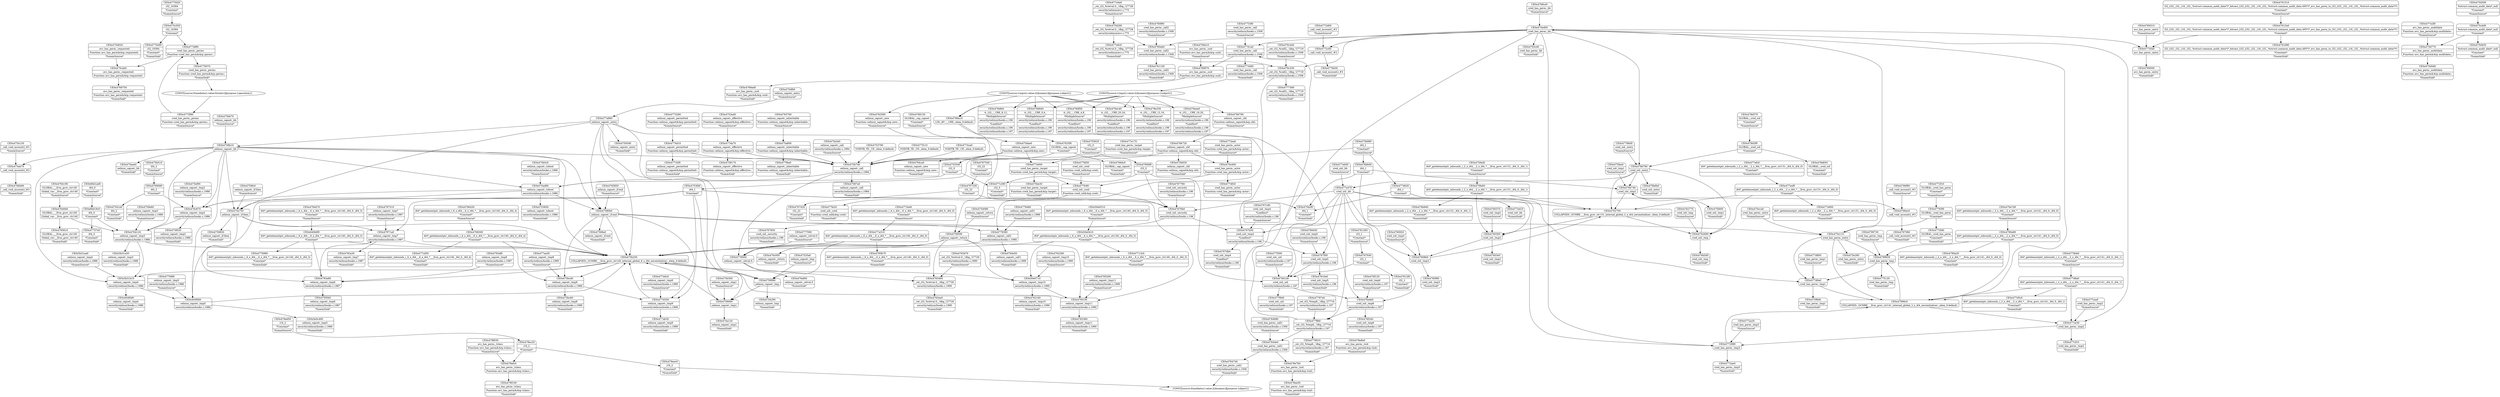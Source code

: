 digraph {
	CE0x475d020 [shape=record,shape=Mrecord,label="{CE0x475d020|avc_has_perm:_requested|Function::avc_has_perm&Arg::requested::|*SummSource*}"]
	CE0x47613e0 [shape=record,shape=Mrecord,label="{CE0x47613e0|i32_(i32,_i32,_i16,_i32,_%struct.common_audit_data*)*_bitcast_(i32_(i32,_i32,_i16,_i32,_%struct.common_audit_data.495*)*_avc_has_perm_to_i32_(i32,_i32,_i16,_i32,_%struct.common_audit_data*)*)|*Constant*}"]
	CE0x4755540 [shape=record,shape=Mrecord,label="{CE0x4755540|i32_0|*Constant*}"]
	CE0x50e0710 [shape=record,shape=Mrecord,label="{CE0x50e0710|selinux_capset:_tmp10|security/selinux/hooks.c,1990}"]
	CE0x4769970 [shape=record,shape=Mrecord,label="{CE0x4769970|avc_has_perm:_ssid|Function::avc_has_perm&Arg::ssid::}"]
	CE0x4769080 [shape=record,shape=Mrecord,label="{CE0x4769080|i64_2|*Constant*}"]
	CE0x4764120 [shape=record,shape=Mrecord,label="{CE0x4764120|selinux_capset:_tmp3|security/selinux/hooks.c,1986}"]
	CE0x4761100 [shape=record,shape=Mrecord,label="{CE0x4761100|cred_has_perm:_call2|security/selinux/hooks.c,1508|*SummSink*}"]
	CE0x476b6d0 [shape=record,shape=Mrecord,label="{CE0x476b6d0|i64_1|*Constant*}"]
	CE0x4766b90 [shape=record,shape=Mrecord,label="{CE0x4766b90|_call_void_mcount()_#3|*SummSink*}"]
	CE0x4754130 [shape=record,shape=Mrecord,label="{CE0x4754130|_call_void_mcount()_#3|*SummSource*}"]
	CE0x477ed10 [shape=record,shape=Mrecord,label="{CE0x477ed10|cred_sid:_bb|*SummSink*}"]
	CE0x4766430 [shape=record,shape=Mrecord,label="{CE0x4766430|i64*_getelementptr_inbounds_(_6_x_i64_,_6_x_i64_*___llvm_gcov_ctr140,_i64_0,_i64_4)|*Constant*|*SummSource*}"]
	CE0x4799650 [shape=record,shape=Mrecord,label="{CE0x4799650|cred_has_perm:_tmp}"]
	CE0x4759990 [shape=record,shape=Mrecord,label="{CE0x4759990|selinux_capset:_tmp}"]
	CE0x477eef0 [shape=record,shape=Mrecord,label="{CE0x477eef0|i64*_getelementptr_inbounds_(_2_x_i64_,_2_x_i64_*___llvm_gcov_ctr131,_i64_0,_i64_0)|*Constant*}"]
	CE0x477a860 [shape=record,shape=Mrecord,label="{CE0x477a860|selinux_capset:_entry}"]
	CE0x47757e0 [shape=record,shape=Mrecord,label="{CE0x47757e0|i64_0|*Constant*|*SummSink*}"]
	CE0x4761510 [shape=record,shape=Mrecord,label="{CE0x4761510|i32_(i32,_i32,_i16,_i32,_%struct.common_audit_data*)*_bitcast_(i32_(i32,_i32,_i16,_i32,_%struct.common_audit_data.495*)*_avc_has_perm_to_i32_(i32,_i32,_i16,_i32,_%struct.common_audit_data*)*)|*Constant*|*SummSource*}"]
	CE0x475fd00 [shape=record,shape=Mrecord,label="{CE0x475fd00|cred_sid:_tmp1|*SummSink*}"]
	CE0x475a750 [shape=record,shape=Mrecord,label="{CE0x475a750|selinux_capset:_if.then}"]
	CE0x4763ee0 [shape=record,shape=Mrecord,label="{CE0x4763ee0|_ret_i32_%retval.0,_!dbg_!27726|security/selinux/hooks.c,1990|*SummSink*}"]
	CE0x4778de0 [shape=record,shape=Mrecord,label="{CE0x4778de0|i64*_getelementptr_inbounds_(_2_x_i64_,_2_x_i64_*___llvm_gcov_ctr141,_i64_0,_i64_1)|*Constant*|*SummSource*}"]
	CE0x478d570 [shape=record,shape=Mrecord,label="{CE0x478d570|GLOBAL:_cred_sid|*Constant*|*SummSource*}"]
	CE0x5e0c490 [shape=record,shape=Mrecord,label="{CE0x5e0c490|selinux_capset:_tmp5|security/selinux/hooks.c,1986|*SummSink*}"]
	CE0x475e400 [shape=record,shape=Mrecord,label="{CE0x475e400|cred_has_perm:_actor|Function::cred_has_perm&Arg::actor::}"]
	CE0x4772c00 [shape=record,shape=Mrecord,label="{CE0x4772c00|_call_void_mcount()_#3}"]
	CE0x47812f0 [shape=record,shape=Mrecord,label="{CE0x47812f0|i32_1|*Constant*|*SummSink*}"]
	CE0x476ede0 [shape=record,shape=Mrecord,label="{CE0x476ede0|cred_sid:_tmp6|security/selinux/hooks.c,197}"]
	CE0x5b31a30 [shape=record,shape=Mrecord,label="{CE0x5b31a30|selinux_capset:_tmp3|security/selinux/hooks.c,1986|*SummSink*}"]
	CE0x475b300 [shape=record,shape=Mrecord,label="{CE0x475b300|selinux_capset:_tmp1|*SummSource*}"]
	CE0x477cd50 [shape=record,shape=Mrecord,label="{CE0x477cd50|i64*_getelementptr_inbounds_(_6_x_i64_,_6_x_i64_*___llvm_gcov_ctr140,_i64_0,_i64_4)|*Constant*|*SummSink*}"]
	CE0x47580b0 [shape=record,shape=Mrecord,label="{CE0x47580b0|selinux_capset:_if.end}"]
	CE0x4772d00 [shape=record,shape=Mrecord,label="{CE0x4772d00|_call_void_mcount()_#3|*SummSource*}"]
	CE0x4799730 [shape=record,shape=Mrecord,label="{CE0x4799730|cred_has_perm:_tmp|*SummSource*}"]
	CE0x475ceb0 [shape=record,shape=Mrecord,label="{CE0x475ceb0|avc_has_perm:_requested|Function::avc_has_perm&Arg::requested::}"]
	CE0x4760b70 [shape=record,shape=Mrecord,label="{CE0x4760b70|i64*_getelementptr_inbounds_(_6_x_i64_,_6_x_i64_*___llvm_gcov_ctr140,_i64_0,_i64_0)|*Constant*|*SummSink*}"]
	CE0x4778910 [shape=record,shape=Mrecord,label="{CE0x4778910|_ret_i32_%tmp6,_!dbg_!27716|security/selinux/hooks.c,197|*SummSink*}"]
	CE0x5b31aa0 [shape=record,shape=Mrecord,label="{CE0x5b31aa0|selinux_capset:_tmp4|security/selinux/hooks.c,1986|*SummSource*}"]
	CE0x475cdd0 [shape=record,shape=Mrecord,label="{CE0x475cdd0|%struct.common_audit_data*_null|*Constant*}"]
	CE0x47640b0 [shape=record,shape=Mrecord,label="{CE0x47640b0|GLOBAL:___llvm_gcov_ctr140|Global_var:__llvm_gcov_ctr140}"]
	CE0x4766720 [shape=record,shape=Mrecord,label="{CE0x4766720|selinux_capset:_old|Function::selinux_capset&Arg::old::}"]
	CE0x4776980 [shape=record,shape=Mrecord,label="{CE0x4776980|i64*_getelementptr_inbounds_(_6_x_i64_,_6_x_i64_*___llvm_gcov_ctr140,_i64_0,_i64_3)|*Constant*|*SummSink*}"]
	CE0x4759e60 [shape=record,shape=Mrecord,label="{CE0x4759e60|selinux_capset:_tmp3|security/selinux/hooks.c,1986|*SummSource*}"]
	CE0x475e110 [shape=record,shape=Mrecord,label="{CE0x475e110|cred_has_perm:_entry}"]
	CE0x4769ad0 [shape=record,shape=Mrecord,label="{CE0x4769ad0|avc_has_perm:_ssid|Function::avc_has_perm&Arg::ssid::|*SummSink*}"]
	CE0x475d300 [shape=record,shape=Mrecord,label="{CE0x475d300|%struct.common_audit_data*_null|*Constant*|*SummSource*}"]
	CE0x4767330 [shape=record,shape=Mrecord,label="{CE0x4767330|i32_22|*Constant*}"]
	CE0x47676b0 [shape=record,shape=Mrecord,label="{CE0x47676b0|cred_sid:_security|security/selinux/hooks.c,196}"]
	CE0x4767060 [shape=record,shape=Mrecord,label="{CE0x4767060|_call_void_mcount()_#3|*SummSink*}"]
	CE0x475fe60 [shape=record,shape=Mrecord,label="{CE0x475fe60|i64*_getelementptr_inbounds_(_2_x_i64_,_2_x_i64_*___llvm_gcov_ctr131,_i64_0,_i64_1)|*Constant*}"]
	CE0x4763d70 [shape=record,shape=Mrecord,label="{CE0x4763d70|_ret_i32_%retval.0,_!dbg_!27726|security/selinux/hooks.c,1990|*SummSource*}"]
	CE0x478e8e0 [shape=record,shape=Mrecord,label="{CE0x478e8e0|avc_has_perm:_tsid|Function::avc_has_perm&Arg::tsid::|*SummSource*}"]
	CE0x4794d70 [shape=record,shape=Mrecord,label="{CE0x4794d70|i64*_getelementptr_inbounds_(_6_x_i64_,_6_x_i64_*___llvm_gcov_ctr140,_i64_0,_i64_3)|*Constant*|*SummSource*}"]
	CE0x477e000 [shape=record,shape=Mrecord,label="{CE0x477e000|cred_has_perm:_target|Function::cred_has_perm&Arg::target::}"]
	CE0x4768ce0 [shape=record,shape=Mrecord,label="{CE0x4768ce0|cred_has_perm:_bb|*SummSource*}"]
	CE0x404f060 [shape=record,shape=Mrecord,label="{CE0x404f060|selinux_capset:_tmp5|security/selinux/hooks.c,1986}"]
	CE0x4767540 [shape=record,shape=Mrecord,label="{CE0x4767540|i32_22|*Constant*|*SummSource*}"]
	CE0x4775d20 [shape=record,shape=Mrecord,label="{CE0x4775d20|i32_16384|*Constant*|*SummSource*}"]
	CE0x4760370 [shape=record,shape=Mrecord,label="{CE0x4760370|cred_sid:_tmp2|*SummSource*}"]
	CE0x477efc0 [shape=record,shape=Mrecord,label="{CE0x477efc0|i64*_getelementptr_inbounds_(_2_x_i64_,_2_x_i64_*___llvm_gcov_ctr131,_i64_0,_i64_0)|*Constant*|*SummSource*}"]
	CE0x477e170 [shape=record,shape=Mrecord,label="{CE0x477e170|cred_has_perm:_target|Function::cred_has_perm&Arg::target::|*SummSource*}"]
	CE0x477e2f0 [shape=record,shape=Mrecord,label="{CE0x477e2f0|avc_has_perm:_auditdata|Function::avc_has_perm&Arg::auditdata::|*SummSource*}"]
	CE0x4774d10 [shape=record,shape=Mrecord,label="{CE0x4774d10|selinux_capset:_permitted|Function::selinux_capset&Arg::permitted::}"]
	CE0x475aee0 [shape=record,shape=Mrecord,label="{CE0x475aee0|selinux_capset:_bb|*SummSink*}"]
	CE0x476c670 [shape=record,shape=Mrecord,label="{CE0x476c670|selinux_capset:_tmp2|security/selinux/hooks.c,1986}"]
	CE0x4765610 [shape=record,shape=Mrecord,label="{CE0x4765610|GLOBAL:___llvm_gcov_ctr140|Global_var:__llvm_gcov_ctr140|*SummSink*}"]
	CE0x4773280 [shape=record,shape=Mrecord,label="{CE0x4773280|selinux_capset:_permitted|Function::selinux_capset&Arg::permitted::|*SummSource*}"]
	CE0x475bc60 [shape=record,shape=Mrecord,label="{CE0x475bc60|selinux_capset:_tmp8|security/selinux/hooks.c,1989|*SummSink*}"]
	CE0x477d5c0 [shape=record,shape=Mrecord,label="{CE0x477d5c0|i64*_getelementptr_inbounds_(_2_x_i64_,_2_x_i64_*___llvm_gcov_ctr141,_i64_0,_i64_1)|*Constant*|*SummSink*}"]
	CE0x47733f0 [shape=record,shape=Mrecord,label="{CE0x47733f0|cred_has_perm:_call|security/selinux/hooks.c,1506|*SummSource*}"]
	CE0x477fe20 [shape=record,shape=Mrecord,label="{CE0x477fe20|cred_sid:_cred|Function::cred_sid&Arg::cred::|*SummSink*}"]
	CE0x4759fc0 [shape=record,shape=Mrecord,label="{CE0x4759fc0|selinux_capset:_if.then|*SummSource*}"]
	CE0x477df20 [shape=record,shape=Mrecord,label="{CE0x477df20|cred_has_perm:_actor|Function::cred_has_perm&Arg::actor::|*SummSink*}"]
	CE0x476c330 [shape=record,shape=Mrecord,label="{CE0x476c330|_ret_i32_%call2,_!dbg_!27719|security/selinux/hooks.c,1508}"]
	CE0x475f8d0 [shape=record,shape=Mrecord,label="{CE0x475f8d0|cred_has_perm:_tmp1|*SummSink*}"]
	CE0x478efc0 [shape=record,shape=Mrecord,label="{CE0x478efc0|avc_has_perm:_tclass|Function::avc_has_perm&Arg::tclass::}"]
	CE0x4754080 [shape=record,shape=Mrecord,label="{CE0x4754080|selinux_capset:_return|*SummSource*}"]
	CE0x4766f90 [shape=record,shape=Mrecord,label="{CE0x4766f90|_call_void_mcount()_#3|*SummSource*}"]
	CE0x4769500 [shape=record,shape=Mrecord,label="{CE0x4769500|avc_has_perm:_entry|*SummSink*}"]
	CE0x4777590 [shape=record,shape=Mrecord,label="{CE0x4777590|selinux_capset:_retval.0|*SummSource*}"]
	CE0x4767f00 [shape=record,shape=Mrecord,label="{CE0x4767f00|cred_sid:_tmp5|security/selinux/hooks.c,196}"]
	CE0x4764e50 [shape=record,shape=Mrecord,label="{CE0x4764e50|selinux_capset:_call1|security/selinux/hooks.c,1989|*SummSink*}"]
	CE0x475b510 [shape=record,shape=Mrecord,label="{CE0x475b510|i64_2|*Constant*|*SummSource*}"]
	CE0x477d1a0 [shape=record,shape=Mrecord,label="{CE0x477d1a0|cred_has_perm:_call|security/selinux/hooks.c,1506}"]
	CE0x4767780 [shape=record,shape=Mrecord,label="{CE0x4767780|cred_sid:_security|security/selinux/hooks.c,196|*SummSource*}"]
	CE0x475bcd0 [shape=record,shape=Mrecord,label="{CE0x475bcd0|selinux_capset:_tmp8|security/selinux/hooks.c,1989}"]
	CE0x47713c0 [shape=record,shape=Mrecord,label="{CE0x47713c0|i64*_getelementptr_inbounds_(_6_x_i64_,_6_x_i64_*___llvm_gcov_ctr140,_i64_0,_i64_5)|*Constant*|*SummSink*}"]
	CE0x477eb00 [shape=record,shape=Mrecord,label="{CE0x477eb00|cred_sid:_bb|*SummSource*}"]
	"CONST[source:1(input),value:2(dynamic)][purpose:{subject}]"
	CE0x4772f10 [shape=record,shape=Mrecord,label="{CE0x4772f10|GLOBAL:_cred_has_perm|*Constant*|*SummSource*}"]
	CE0x477a310 [shape=record,shape=Mrecord,label="{CE0x477a310|i64*_getelementptr_inbounds_(_6_x_i64_,_6_x_i64_*___llvm_gcov_ctr140,_i64_0,_i64_0)|*Constant*}"]
	CE0x4775120 [shape=record,shape=Mrecord,label="{CE0x4775120|cred_has_perm:_tmp|*SummSink*}"]
	CE0x478ec20 [shape=record,shape=Mrecord,label="{CE0x478ec20|i16_2|*Constant*}"]
	CE0x4764190 [shape=record,shape=Mrecord,label="{CE0x4764190|GLOBAL:___llvm_gcov_ctr140|Global_var:__llvm_gcov_ctr140|*SummSource*}"]
	CE0x4766ec0 [shape=record,shape=Mrecord,label="{CE0x4766ec0|_call_void_mcount()_#3}"]
	CE0x477fba0 [shape=record,shape=Mrecord,label="{CE0x477fba0|selinux_capset:_inheritable|Function::selinux_capset&Arg::inheritable::|*SummSink*}"]
	CE0x477cf10 [shape=record,shape=Mrecord,label="{CE0x477cf10|cred_has_perm:_tmp2|*SummSink*}"]
	CE0x4769310 [shape=record,shape=Mrecord,label="{CE0x4769310|avc_has_perm:_entry|*SummSource*}"]
	CE0x47810e0 [shape=record,shape=Mrecord,label="{CE0x47810e0|cred_sid:_tmp5|security/selinux/hooks.c,196|*SummSink*}"]
	CE0x4776000 [shape=record,shape=Mrecord,label="{CE0x4776000|selinux_capset:_retval.0}"]
	CE0x4762580 [shape=record,shape=Mrecord,label="{CE0x4762580|selinux_capset:_new|Function::selinux_capset&Arg::new::|*SummSource*}"]
	CE0x47996c0 [shape=record,shape=Mrecord,label="{CE0x47996c0|COLLAPSED:_GCMRE___llvm_gcov_ctr141_internal_global_2_x_i64_zeroinitializer:_elem_0:default:}"]
	CE0x4764740 [shape=record,shape=Mrecord,label="{CE0x4764740|cred_has_perm:_call1|security/selinux/hooks.c,1506|*SummSink*}"]
	CE0x477fc10 [shape=record,shape=Mrecord,label="{CE0x477fc10|VOIDTB_TE:_CE:_elem_0:default:}"]
	CE0x475dfb0 [shape=record,shape=Mrecord,label="{CE0x475dfb0|selinux_capset:_entry|*SummSource*}"]
	CE0x477fd50 [shape=record,shape=Mrecord,label="{CE0x477fd50|cred_sid:_cred|Function::cred_sid&Arg::cred::|*SummSource*}"]
	CE0x47735a0 [shape=record,shape=Mrecord,label="{CE0x47735a0|avc_has_perm:_entry}"]
	CE0x4760920 [shape=record,shape=Mrecord,label="{CE0x4760920|cred_sid:_tmp3|*SummSource*}"]
	CE0x640b6f0 [shape=record,shape=Mrecord,label="{CE0x640b6f0|i64*_getelementptr_inbounds_(_6_x_i64_,_6_x_i64_*___llvm_gcov_ctr140,_i64_0,_i64_3)|*Constant*}"]
	CE0x477f9d0 [shape=record,shape=Mrecord,label="{CE0x477f9d0|cred_sid:_sid|security/selinux/hooks.c,197|*SummSink*}"]
	CE0x4772fd0 [shape=record,shape=Mrecord,label="{CE0x4772fd0|GLOBAL:_cred_has_perm|*Constant*|*SummSink*}"]
	CE0x4772ea0 [shape=record,shape=Mrecord,label="{CE0x4772ea0|cred_has_perm:_actor|Function::cred_has_perm&Arg::actor::|*SummSource*}"]
	CE0x477fc80 [shape=record,shape=Mrecord,label="{CE0x477fc80|cred_sid:_cred|Function::cred_sid&Arg::cred::}"]
	CE0x4773490 [shape=record,shape=Mrecord,label="{CE0x4773490|cred_has_perm:_call|security/selinux/hooks.c,1506|*SummSink*}"]
	"CONST[source:1(input),value:2(dynamic)][purpose:{object}]"
	CE0x475a120 [shape=record,shape=Mrecord,label="{CE0x475a120|selinux_capset:_tmp1|*SummSink*}"]
	CE0x4758590 [shape=record,shape=Mrecord,label="{CE0x4758590|selinux_capset:_return}"]
	CE0x47587a0 [shape=record,shape=Mrecord,label="{CE0x47587a0|selinux_capset:_call|security/selinux/hooks.c,1984|*SummSink*}"]
	CE0x478d790 [shape=record,shape=Mrecord,label="{CE0x478d790|cred_sid:_entry}"]
	CE0x4775e90 [shape=record,shape=Mrecord,label="{CE0x4775e90|i32_16384|*Constant*|*SummSink*}"]
	CE0x4759060 [shape=record,shape=Mrecord,label="{CE0x4759060|selinux_capset:_tmp1}"]
	CE0x4780e50 [shape=record,shape=Mrecord,label="{CE0x4780e50|cred_sid:_tmp5|security/selinux/hooks.c,196|*SummSource*}"]
	CE0x4777490 [shape=record,shape=Mrecord,label="{CE0x4777490|_ret_i32_%call2,_!dbg_!27719|security/selinux/hooks.c,1508|*SummSink*}"]
	CE0x47608b0 [shape=record,shape=Mrecord,label="{CE0x47608b0|cred_sid:_tmp3}"]
	CE0x4781260 [shape=record,shape=Mrecord,label="{CE0x4781260|i32_1|*Constant*|*SummSource*}"]
	CE0x4758170 [shape=record,shape=Mrecord,label="{CE0x4758170|selinux_capset:_effective|Function::selinux_capset&Arg::effective::|*SummSink*}"]
	CE0x4792a30 [shape=record,shape=Mrecord,label="{CE0x4792a30|selinux_capset:_tmp7|security/selinux/hooks.c,1987|*SummSink*}"]
	CE0x478d3f0 [shape=record,shape=Mrecord,label="{CE0x478d3f0|GLOBAL:_cred_sid|*Constant*}"]
	CE0x476b740 [shape=record,shape=Mrecord,label="{CE0x476b740|cred_sid:_tmp1}"]
	CE0x4766a10 [shape=record,shape=Mrecord,label="{CE0x4766a10|128:_i8*,_:_CRE:_elem_0:default:}"]
	CE0x476c440 [shape=record,shape=Mrecord,label="{CE0x476c440|_ret_i32_%call2,_!dbg_!27719|security/selinux/hooks.c,1508|*SummSource*}"]
	CE0x4765490 [shape=record,shape=Mrecord,label="{CE0x4765490|_ret_i32_%retval.0,_!dbg_!27726|security/selinux/hooks.c,1990}"]
	CE0x4764680 [shape=record,shape=Mrecord,label="{CE0x4764680|cred_has_perm:_call1|security/selinux/hooks.c,1506|*SummSource*}"]
	CE0x4762700 [shape=record,shape=Mrecord,label="{CE0x4762700|COLLAPSED:_GCMRE___llvm_gcov_ctr131_internal_global_2_x_i64_zeroinitializer:_elem_0:default:}"]
	CE0x477aa30 [shape=record,shape=Mrecord,label="{CE0x477aa30|selinux_capset:_tmp8|security/selinux/hooks.c,1989|*SummSource*}"]
	CE0x4775f90 [shape=record,shape=Mrecord,label="{CE0x4775f90|cred_has_perm:_perms|Function::cred_has_perm&Arg::perms::|*SummSource*}"]
	CE0x4780a90 [shape=record,shape=Mrecord,label="{CE0x4780a90|i64*_getelementptr_inbounds_(_2_x_i64_,_2_x_i64_*___llvm_gcov_ctr141,_i64_0,_i64_0)|*Constant*}"]
	CE0x476c000 [shape=record,shape=Mrecord,label="{CE0x476c000|selinux_capset:_return|*SummSink*}"]
	CE0x475ef00 [shape=record,shape=Mrecord,label="{CE0x475ef00|selinux_capset:_tmp2|security/selinux/hooks.c,1986|*SummSource*}"]
	CE0x4766790 [shape=record,shape=Mrecord,label="{CE0x4766790|selinux_capset:_old|Function::selinux_capset&Arg::old::|*SummSource*}"]
	CE0x477d8a0 [shape=record,shape=Mrecord,label="{CE0x477d8a0|i64*_getelementptr_inbounds_(_2_x_i64_,_2_x_i64_*___llvm_gcov_ctr141,_i64_0,_i64_1)|*Constant*}"]
	CE0x475d450 [shape=record,shape=Mrecord,label="{CE0x475d450|%struct.common_audit_data*_null|*Constant*|*SummSink*}"]
	CE0x475fed0 [shape=record,shape=Mrecord,label="{CE0x475fed0|i64*_getelementptr_inbounds_(_2_x_i64_,_2_x_i64_*___llvm_gcov_ctr131,_i64_0,_i64_1)|*Constant*|*SummSource*}"]
	CE0x47603e0 [shape=record,shape=Mrecord,label="{CE0x47603e0|cred_sid:_tmp2|*SummSink*}"]
	CE0x476d1d0 [shape=record,shape=Mrecord,label="{CE0x476d1d0|cred_sid:_sid|security/selinux/hooks.c,197}"]
	CE0x66d19c0 [shape=record,shape=Mrecord,label="{CE0x66d19c0|i64_0|*Constant*}"]
	CE0x478d650 [shape=record,shape=Mrecord,label="{CE0x478d650|GLOBAL:_cred_sid|*Constant*|*SummSink*}"]
	CE0x476f240 [shape=record,shape=Mrecord,label="{CE0x476f240|cred_sid:_tmp6|security/selinux/hooks.c,197|*SummSink*}"]
	CE0x4769750 [shape=record,shape=Mrecord,label="{CE0x4769750|avc_has_perm:_requested|Function::avc_has_perm&Arg::requested::|*SummSink*}"]
	CE0x4766dc0 [shape=record,shape=Mrecord,label="{CE0x4766dc0|GLOBAL:_cap_capset|*Constant*|*SummSink*}"]
	CE0x47606f0 [shape=record,shape=Mrecord,label="{CE0x47606f0|i32_0|*Constant*}"]
	CE0x47651f0 [shape=record,shape=Mrecord,label="{CE0x47651f0|selinux_capset:_tmp11|security/selinux/hooks.c,1990}"]
	CE0x66d1ad0 [shape=record,shape=Mrecord,label="{CE0x66d1ad0|i64_0|*Constant*|*SummSource*}"]
	CE0x476eaa0 [shape=record,shape=Mrecord,label="{CE0x476eaa0|4:_i32,_:_CRE_16,20_|*MultipleSource*|security/selinux/hooks.c,196|*LoadInst*|security/selinux/hooks.c,196|security/selinux/hooks.c,197}"]
	CE0x4779380 [shape=record,shape=Mrecord,label="{CE0x4779380|selinux_capset:_call1|security/selinux/hooks.c,1989}"]
	CE0x475e1a0 [shape=record,shape=Mrecord,label="{CE0x475e1a0|cred_has_perm:_entry|*SummSource*}"]
	CE0x4762360 [shape=record,shape=Mrecord,label="{CE0x4762360|selinux_capset:_tmp11|security/selinux/hooks.c,1990|*SummSink*}"]
	CE0x4760eb0 [shape=record,shape=Mrecord,label="{CE0x4760eb0|cred_has_perm:_call2|security/selinux/hooks.c,1508}"]
	"CONST[source:0(mediator),value:2(dynamic)][purpose:{object}]"
	CE0x47793f0 [shape=record,shape=Mrecord,label="{CE0x47793f0|GLOBAL:_cred_has_perm|*Constant*}"]
	CE0x4767850 [shape=record,shape=Mrecord,label="{CE0x4767850|cred_sid:_security|security/selinux/hooks.c,196|*SummSink*}"]
	CE0x50e0410 [shape=record,shape=Mrecord,label="{CE0x50e0410|i64*_getelementptr_inbounds_(_6_x_i64_,_6_x_i64_*___llvm_gcov_ctr140,_i64_0,_i64_5)|*Constant*}"]
	CE0x47732f0 [shape=record,shape=Mrecord,label="{CE0x47732f0|selinux_capset:_permitted|Function::selinux_capset&Arg::permitted::|*SummSink*}"]
	CE0x477d630 [shape=record,shape=Mrecord,label="{CE0x477d630|i64_1|*Constant*}"]
	CE0x477e4e0 [shape=record,shape=Mrecord,label="{CE0x477e4e0|_ret_i32_%retval.0,_!dbg_!27728|security/selinux/avc.c,775|*SummSource*}"]
	CE0x478d940 [shape=record,shape=Mrecord,label="{CE0x478d940|4:_i32,_:_CRE_0,4_|*MultipleSource*|security/selinux/hooks.c,196|*LoadInst*|security/selinux/hooks.c,196|security/selinux/hooks.c,197}"]
	CE0x4793af0 [shape=record,shape=Mrecord,label="{CE0x4793af0|selinux_capset:_tmp6|security/selinux/hooks.c,1987|*SummSource*}"]
	CE0x4773a40 [shape=record,shape=Mrecord,label="{CE0x4773a40|i64*_getelementptr_inbounds_(_6_x_i64_,_6_x_i64_*___llvm_gcov_ctr140,_i64_0,_i64_0)|*Constant*|*SummSource*}"]
	CE0x4767420 [shape=record,shape=Mrecord,label="{CE0x4767420|i32_22|*Constant*|*SummSink*}"]
	"CONST[source:0(mediator),value:0(static)][purpose:{operation}]"
	CE0x478ed50 [shape=record,shape=Mrecord,label="{CE0x478ed50|i16_2|*Constant*|*SummSource*}"]
	CE0x4760300 [shape=record,shape=Mrecord,label="{CE0x4760300|cred_sid:_tmp2}"]
	CE0x477ab30 [shape=record,shape=Mrecord,label="{CE0x477ab30|selinux_capset:_tmp9|security/selinux/hooks.c,1989|*SummSink*}"]
	CE0x476b5d0 [shape=record,shape=Mrecord,label="{CE0x476b5d0|cred_sid:_tmp|*SummSink*}"]
	CE0x5b31b10 [shape=record,shape=Mrecord,label="{CE0x5b31b10|selinux_capset:_tmp4|security/selinux/hooks.c,1986}"]
	CE0x47593d0 [shape=record,shape=Mrecord,label="{CE0x47593d0|selinux_capset:_entry|*SummSink*}"]
	CE0x475b670 [shape=record,shape=Mrecord,label="{CE0x475b670|selinux_capset:_bb|*SummSource*}"]
	CE0x4764ca0 [shape=record,shape=Mrecord,label="{CE0x4764ca0|selinux_capset:_new|Function::selinux_capset&Arg::new::|*SummSink*}"]
	CE0x475b880 [shape=record,shape=Mrecord,label="{CE0x475b880|i64_1|*Constant*|*SummSource*}"]
	CE0x477da70 [shape=record,shape=Mrecord,label="{CE0x477da70|selinux_capset:_effective|Function::selinux_capset&Arg::effective::}"]
	CE0x4795f40 [shape=record,shape=Mrecord,label="{CE0x4795f40|selinux_capset:_tmp6|security/selinux/hooks.c,1987|*SummSink*}"]
	CE0x4780a20 [shape=record,shape=Mrecord,label="{CE0x4780a20|i64*_getelementptr_inbounds_(_2_x_i64_,_2_x_i64_*___llvm_gcov_ctr141,_i64_0,_i64_0)|*Constant*|*SummSink*}"]
	CE0x475dae0 [shape=record,shape=Mrecord,label="{CE0x475dae0|selinux_capset:_new|Function::selinux_capset&Arg::new::}"]
	CE0x4754290 [shape=record,shape=Mrecord,label="{CE0x4754290|selinux_capset:_tmp|*SummSink*}"]
	CE0x477f300 [shape=record,shape=Mrecord,label="{CE0x477f300|cred_sid:_sid|security/selinux/hooks.c,197|*SummSource*}"]
	CE0x4767cd0 [shape=record,shape=Mrecord,label="{CE0x4767cd0|cred_sid:_tmp4|*LoadInst*|security/selinux/hooks.c,196|*SummSource*}"]
	CE0x475ab70 [shape=record,shape=Mrecord,label="{CE0x475ab70|_call_void_mcount()_#3}"]
	CE0x47971a0 [shape=record,shape=Mrecord,label="{CE0x47971a0|selinux_capset:_tmp7|security/selinux/hooks.c,1987}"]
	CE0x4779460 [shape=record,shape=Mrecord,label="{CE0x4779460|selinux_capset:_call1|security/selinux/hooks.c,1989|*SummSource*}"]
	CE0x475fae0 [shape=record,shape=Mrecord,label="{CE0x475fae0|cred_sid:_tmp1|*SummSource*}"]
	CE0x479a7d0 [shape=record,shape=Mrecord,label="{CE0x479a7d0|i64*_getelementptr_inbounds_(_2_x_i64_,_2_x_i64_*___llvm_gcov_ctr141,_i64_0,_i64_0)|*Constant*|*SummSource*}"]
	CE0x478f030 [shape=record,shape=Mrecord,label="{CE0x478f030|avc_has_perm:_tclass|Function::avc_has_perm&Arg::tclass::|*SummSource*}"]
	CE0x475b930 [shape=record,shape=Mrecord,label="{CE0x475b930|selinux_capset:_old|Function::selinux_capset&Arg::old::|*SummSink*}"]
	CE0x4763760 [shape=record,shape=Mrecord,label="{CE0x4763760|selinux_capset:_inheritable|Function::selinux_capset&Arg::inheritable::|*SummSource*}"]
	CE0x478e7b0 [shape=record,shape=Mrecord,label="{CE0x478e7b0|avc_has_perm:_tsid|Function::avc_has_perm&Arg::tsid::}"]
	CE0x475d770 [shape=record,shape=Mrecord,label="{CE0x475d770|avc_has_perm:_auditdata|Function::avc_has_perm&Arg::auditdata::}"]
	CE0x477e6c0 [shape=record,shape=Mrecord,label="{CE0x477e6c0|_ret_i32_%retval.0,_!dbg_!27728|security/selinux/avc.c,775|*SummSink*}"]
	CE0x475d5d0 [shape=record,shape=Mrecord,label="{CE0x475d5d0|avc_has_perm:_auditdata|Function::avc_has_perm&Arg::auditdata::|*SummSink*}"]
	CE0x47769f0 [shape=record,shape=Mrecord,label="{CE0x47769f0|selinux_capset:_tmp5|security/selinux/hooks.c,1986|*SummSource*}"]
	CE0x4767db0 [shape=record,shape=Mrecord,label="{CE0x4767db0|cred_sid:_tmp4|*LoadInst*|security/selinux/hooks.c,196|*SummSink*}"]
	CE0x50e0510 [shape=record,shape=Mrecord,label="{CE0x50e0510|i64*_getelementptr_inbounds_(_6_x_i64_,_6_x_i64_*___llvm_gcov_ctr140,_i64_0,_i64_5)|*Constant*|*SummSource*}"]
	CE0x476f120 [shape=record,shape=Mrecord,label="{CE0x476f120|cred_sid:_tmp6|security/selinux/hooks.c,197|*SummSource*}"]
	CE0x478ea50 [shape=record,shape=Mrecord,label="{CE0x478ea50|avc_has_perm:_tsid|Function::avc_has_perm&Arg::tsid::|*SummSink*}"]
	CE0x477d350 [shape=record,shape=Mrecord,label="{CE0x477d350|selinux_capset:_tmp9|security/selinux/hooks.c,1989}"]
	CE0x4768150 [shape=record,shape=Mrecord,label="{CE0x4768150|GLOBAL:_cap_capset|*Constant*|*SummSource*}"]
	CE0x476af00 [shape=record,shape=Mrecord,label="{CE0x476af00|selinux_capset:_retval.0|*SummSink*}"]
	CE0x4769a10 [shape=record,shape=Mrecord,label="{CE0x4769a10|avc_has_perm:_ssid|Function::avc_has_perm&Arg::ssid::|*SummSource*}"]
	CE0x475f020 [shape=record,shape=Mrecord,label="{CE0x475f020|selinux_capset:_tmp2|security/selinux/hooks.c,1986|*SummSink*}"]
	CE0x478eec0 [shape=record,shape=Mrecord,label="{CE0x478eec0|i16_2|*Constant*|*SummSink*}"]
	CE0x47787e0 [shape=record,shape=Mrecord,label="{CE0x47787e0|_ret_i32_%tmp6,_!dbg_!27716|security/selinux/hooks.c,197|*SummSource*}"]
	CE0x475ad80 [shape=record,shape=Mrecord,label="{CE0x475ad80|selinux_capset:_tobool|security/selinux/hooks.c,1986}"]
	CE0x477d6a0 [shape=record,shape=Mrecord,label="{CE0x477d6a0|cred_has_perm:_tmp1}"]
	CE0x4761680 [shape=record,shape=Mrecord,label="{CE0x4761680|i32_(i32,_i32,_i16,_i32,_%struct.common_audit_data*)*_bitcast_(i32_(i32,_i32,_i16,_i32,_%struct.common_audit_data.495*)*_avc_has_perm_to_i32_(i32,_i32,_i16,_i32,_%struct.common_audit_data*)*)|*Constant*|*SummSink*}"]
	CE0x477d4c0 [shape=record,shape=Mrecord,label="{CE0x477d4c0|selinux_capset:_tmp9|security/selinux/hooks.c,1989|*SummSource*}"]
	CE0x47535a0 [shape=record,shape=Mrecord,label="{CE0x47535a0|selinux_capset:_tmp|*SummSource*}"]
	CE0x475d290 [shape=record,shape=Mrecord,label="{CE0x475d290|_ret_i32_%retval.0,_!dbg_!27728|security/selinux/avc.c,775}"]
	CE0x47609f0 [shape=record,shape=Mrecord,label="{CE0x47609f0|cred_sid:_tmp3|*SummSink*}"]
	CE0x477c290 [shape=record,shape=Mrecord,label="{CE0x477c290|i32_0|*Constant*|*SummSink*}"]
	CE0x4774ca0 [shape=record,shape=Mrecord,label="{CE0x4774ca0|VOIDTB_TE:_CE:_elem_0:default:}"]
	CE0x475b250 [shape=record,shape=Mrecord,label="{CE0x475b250|COLLAPSED:_GCMRE___llvm_gcov_ctr140_internal_global_6_x_i64_zeroinitializer:_elem_0:default:}"]
	CE0x4753a40 [shape=record,shape=Mrecord,label="{CE0x4753a40|selinux_capset:_effective|Function::selinux_capset&Arg::effective::|*SummSource*}"]
	CE0x404f0d0 [shape=record,shape=Mrecord,label="{CE0x404f0d0|selinux_capset:_tmp4|security/selinux/hooks.c,1986|*SummSink*}"]
	CE0x477ffd0 [shape=record,shape=Mrecord,label="{CE0x477ffd0|_ret_i32_%tmp6,_!dbg_!27716|security/selinux/hooks.c,197}"]
	CE0x4758b10 [shape=record,shape=Mrecord,label="{CE0x4758b10|selinux_capset:_bb}"]
	CE0x475dcf0 [shape=record,shape=Mrecord,label="{CE0x475dcf0|i64_1|*Constant*|*SummSink*}"]
	CE0x476ec40 [shape=record,shape=Mrecord,label="{CE0x476ec40|4:_i32,_:_CRE_20,24_|*MultipleSource*|security/selinux/hooks.c,196|*LoadInst*|security/selinux/hooks.c,196|security/selinux/hooks.c,197}"]
	CE0x4753fd0 [shape=record,shape=Mrecord,label="{CE0x4753fd0|i64_1|*Constant*}"]
	CE0x475a800 [shape=record,shape=Mrecord,label="{CE0x475a800|selinux_capset:_inheritable|Function::selinux_capset&Arg::inheritable::}"]
	CE0x4760f90 [shape=record,shape=Mrecord,label="{CE0x4760f90|cred_has_perm:_call2|security/selinux/hooks.c,1508|*SummSource*}"]
	CE0x47786d0 [shape=record,shape=Mrecord,label="{CE0x47786d0|cred_sid:_entry|*SummSource*}"]
	CE0x475b5c0 [shape=record,shape=Mrecord,label="{CE0x475b5c0|selinux_capset:_tobool|security/selinux/hooks.c,1986|*SummSource*}"]
	CE0x475ed00 [shape=record,shape=Mrecord,label="{CE0x475ed00|cred_has_perm:_bb}"]
	CE0x4762690 [shape=record,shape=Mrecord,label="{CE0x4762690|cred_sid:_tmp}"]
	CE0x4767b50 [shape=record,shape=Mrecord,label="{CE0x4767b50|cred_sid:_tmp4|*LoadInst*|security/selinux/hooks.c,196}"]
	CE0x475c050 [shape=record,shape=Mrecord,label="{CE0x475c050|i32_16384|*Constant*}"]
	CE0x4772980 [shape=record,shape=Mrecord,label="{CE0x4772980|cred_has_perm:_tmp3}"]
	CE0x4762260 [shape=record,shape=Mrecord,label="{CE0x4762260|selinux_capset:_tmp10|security/selinux/hooks.c,1990|*SummSource*}"]
	CE0x4772a20 [shape=record,shape=Mrecord,label="{CE0x4772a20|cred_has_perm:_tmp3|*SummSource*}"]
	CE0x4772ae0 [shape=record,shape=Mrecord,label="{CE0x4772ae0|cred_has_perm:_tmp3|*SummSink*}"]
	CE0x4779d30 [shape=record,shape=Mrecord,label="{CE0x4779d30|_call_void_mcount()_#3|*SummSink*}"]
	CE0x47541e0 [shape=record,shape=Mrecord,label="{CE0x47541e0|i64_2|*Constant*|*SummSink*}"]
	CE0x4755620 [shape=record,shape=Mrecord,label="{CE0x4755620|i32_0|*Constant*|*SummSource*}"]
	CE0x478dfe0 [shape=record,shape=Mrecord,label="{CE0x478dfe0|4:_i32,_:_CRE_8,12_|*MultipleSource*|security/selinux/hooks.c,196|*LoadInst*|security/selinux/hooks.c,196|security/selinux/hooks.c,197}"]
	CE0x4765850 [shape=record,shape=Mrecord,label="{CE0x4765850|selinux_capset:_if.end|*SummSource*}"]
	CE0x477ce30 [shape=record,shape=Mrecord,label="{CE0x477ce30|cred_has_perm:_tmp2}"]
	CE0x478b6b0 [shape=record,shape=Mrecord,label="{CE0x478b6b0|cred_sid:_entry|*SummSink*}"]
	CE0x4767640 [shape=record,shape=Mrecord,label="{CE0x4767640|i32_1|*Constant*}"]
	CE0x4776070 [shape=record,shape=Mrecord,label="{CE0x4776070|cred_has_perm:_perms|Function::cred_has_perm&Arg::perms::|*SummSink*}"]
	CE0x4753650 [shape=record,shape=Mrecord,label="{CE0x4753650|selinux_capset:_tobool|security/selinux/hooks.c,1986|*SummSink*}"]
	CE0x475a3e0 [shape=record,shape=Mrecord,label="{CE0x475a3e0|selinux_capset:_call|security/selinux/hooks.c,1984|*SummSource*}"]
	CE0x475e280 [shape=record,shape=Mrecord,label="{CE0x475e280|cred_has_perm:_entry|*SummSink*}"]
	CE0x47568a0 [shape=record,shape=Mrecord,label="{CE0x47568a0|selinux_capset:_if.end|*SummSink*}"]
	CE0x478f100 [shape=record,shape=Mrecord,label="{CE0x478f100|avc_has_perm:_tclass|Function::avc_has_perm&Arg::tclass::|*SummSink*}"]
	CE0x478e330 [shape=record,shape=Mrecord,label="{CE0x478e330|4:_i32,_:_CRE_12,16_|*MultipleSource*|security/selinux/hooks.c,196|*LoadInst*|security/selinux/hooks.c,196|security/selinux/hooks.c,197}"]
	CE0x476b660 [shape=record,shape=Mrecord,label="{CE0x476b660|i64*_getelementptr_inbounds_(_2_x_i64_,_2_x_i64_*___llvm_gcov_ctr131,_i64_0,_i64_1)|*Constant*|*SummSink*}"]
	CE0x477df90 [shape=record,shape=Mrecord,label="{CE0x477df90|cred_has_perm:_perms|Function::cred_has_perm&Arg::perms::}"]
	CE0x475b7d0 [shape=record,shape=Mrecord,label="{CE0x475b7d0|selinux_capset:_call|security/selinux/hooks.c,1984}"]
	CE0x47644e0 [shape=record,shape=Mrecord,label="{CE0x47644e0|cred_has_perm:_call1|security/selinux/hooks.c,1506}"]
	CE0x4762770 [shape=record,shape=Mrecord,label="{CE0x4762770|cred_sid:_tmp|*SummSource*}"]
	CE0x4762160 [shape=record,shape=Mrecord,label="{CE0x4762160|selinux_capset:_tmp10|security/selinux/hooks.c,1990|*SummSink*}"]
	CE0x4797310 [shape=record,shape=Mrecord,label="{CE0x4797310|selinux_capset:_tmp7|security/selinux/hooks.c,1987|*SummSource*}"]
	CE0x4765260 [shape=record,shape=Mrecord,label="{CE0x4765260|selinux_capset:_tmp11|security/selinux/hooks.c,1990|*SummSource*}"]
	CE0x47625f0 [shape=record,shape=Mrecord,label="{CE0x47625f0|GLOBAL:_cap_capset|*Constant*}"]
	CE0x4759830 [shape=record,shape=Mrecord,label="{CE0x4759830|selinux_capset:_if.then|*SummSink*}"]
	CE0x477d800 [shape=record,shape=Mrecord,label="{CE0x477d800|cred_has_perm:_tmp1|*SummSource*}"]
	CE0x4793a80 [shape=record,shape=Mrecord,label="{CE0x4793a80|selinux_capset:_tmp6|security/selinux/hooks.c,1987}"]
	CE0x477e470 [shape=record,shape=Mrecord,label="{CE0x477e470|cred_sid:_bb}"]
	CE0x478df50 [shape=record,shape=Mrecord,label="{CE0x478df50|4:_i32,_:_CRE_4,8_|*MultipleSource*|security/selinux/hooks.c,196|*LoadInst*|security/selinux/hooks.c,196|security/selinux/hooks.c,197}"]
	CE0x477e900 [shape=record,shape=Mrecord,label="{CE0x477e900|i64*_getelementptr_inbounds_(_2_x_i64_,_2_x_i64_*___llvm_gcov_ctr131,_i64_0,_i64_0)|*Constant*|*SummSink*}"]
	CE0x477cea0 [shape=record,shape=Mrecord,label="{CE0x477cea0|cred_has_perm:_tmp2|*SummSource*}"]
	CE0x4753790 [shape=record,shape=Mrecord,label="{CE0x4753790|VOIDTB_TE:_CE:_elem_0:default:}"]
	CE0x4763c40 [shape=record,shape=Mrecord,label="{CE0x4763c40|cred_has_perm:_bb|*SummSink*}"]
	CE0x475be30 [shape=record,shape=Mrecord,label="{CE0x475be30|cred_has_perm:_target|Function::cred_has_perm&Arg::target::|*SummSink*}"]
	CE0x4766300 [shape=record,shape=Mrecord,label="{CE0x4766300|i64*_getelementptr_inbounds_(_6_x_i64_,_6_x_i64_*___llvm_gcov_ctr140,_i64_0,_i64_4)|*Constant*}"]
	CE0x50e0410 -> CE0x47713c0
	CE0x47733f0 -> CE0x477d1a0
	CE0x4762770 -> CE0x4762690
	CE0x476b6d0 -> CE0x47608b0
	"CONST[source:1(input),value:2(dynamic)][purpose:{subject}]" -> CE0x478d940
	CE0x475b7d0 -> CE0x4776000
	CE0x475b300 -> CE0x4759060
	CE0x47606f0 -> CE0x477c290
	CE0x4764190 -> CE0x47640b0
	CE0x475e110 -> CE0x4799650
	CE0x477eb00 -> CE0x477e470
	CE0x478f030 -> CE0x478efc0
	CE0x4755540 -> CE0x477c290
	CE0x4758b10 -> CE0x475ad80
	CE0x475ed00 -> CE0x47996c0
	CE0x47786d0 -> CE0x478d790
	CE0x477ce30 -> CE0x477cf10
	CE0x4765850 -> CE0x47580b0
	CE0x476b740 -> CE0x4762700
	CE0x4773490 -> "CONST[source:1(input),value:2(dynamic)][purpose:{subject}]"
	CE0x4780a90 -> CE0x47996c0
	CE0x47580b0 -> CE0x475e110
	CE0x404f060 -> CE0x5e0c490
	CE0x477e470 -> CE0x476d1d0
	CE0x478eec0 -> "CONST[source:0(mediator),value:2(dynamic)][purpose:{object}]"
	CE0x476b6d0 -> CE0x476b740
	"CONST[source:1(input),value:2(dynamic)][purpose:{subject}]" -> CE0x476eaa0
	CE0x475e110 -> CE0x47996c0
	CE0x4767640 -> CE0x47812f0
	CE0x640b6f0 -> CE0x475b250
	CE0x4764120 -> CE0x475b250
	CE0x4754130 -> CE0x475ab70
	CE0x478d570 -> CE0x478d3f0
	CE0x47580b0 -> CE0x477d350
	CE0x475fe60 -> CE0x4762700
	CE0x47613e0 -> CE0x4761680
	CE0x477d800 -> CE0x477d6a0
	CE0x475ed00 -> CE0x476c330
	CE0x47735a0 -> CE0x4769500
	CE0x475dae0 -> CE0x4764ca0
	CE0x47640b0 -> CE0x4764120
	CE0x4766300 -> CE0x475b250
	CE0x4758b10 -> CE0x404f060
	CE0x475a750 -> CE0x4759830
	CE0x478d3f0 -> CE0x478d790
	CE0x477cea0 -> CE0x477ce30
	CE0x4767640 -> CE0x476d1d0
	CE0x477e470 -> CE0x47608b0
	CE0x4760eb0 -> CE0x476c330
	CE0x47787e0 -> CE0x477ffd0
	CE0x477eef0 -> CE0x4762690
	CE0x4780e50 -> CE0x4767f00
	CE0x4753fd0 -> CE0x47971a0
	CE0x4758590 -> CE0x47651f0
	CE0x475b250 -> CE0x4793a80
	CE0x4766720 -> CE0x475e400
	CE0x47580b0 -> CE0x4779380
	CE0x479a7d0 -> CE0x4780a90
	CE0x4759fc0 -> CE0x475a750
	CE0x477a860 -> CE0x4758b10
	CE0x475fed0 -> CE0x475fe60
	CE0x4793af0 -> CE0x4793a80
	CE0x477da70 -> CE0x4758170
	CE0x477da70 -> CE0x475b7d0
	CE0x4779460 -> CE0x4779380
	CE0x4797310 -> CE0x47971a0
	CE0x478e7b0 -> CE0x478ea50
	CE0x475d300 -> CE0x475cdd0
	CE0x4774d10 -> CE0x475b7d0
	CE0x475b250 -> CE0x4759990
	CE0x475b880 -> CE0x4753fd0
	CE0x4760300 -> CE0x47603e0
	CE0x476c330 -> CE0x4779380
	CE0x475b880 -> CE0x476b6d0
	CE0x475ed00 -> CE0x47735a0
	CE0x475cdd0 -> CE0x475d770
	CE0x4760eb0 -> CE0x4761100
	CE0x477a860 -> CE0x4759990
	CE0x478e8e0 -> CE0x478e7b0
	CE0x475bcd0 -> CE0x475bc60
	CE0x475d770 -> CE0x475d5d0
	CE0x477d630 -> CE0x477d6a0
	CE0x47625f0 -> CE0x475b7d0
	CE0x477a860 -> CE0x4758590
	CE0x4772c00 -> CE0x4779d30
	CE0x475e110 -> CE0x477d6a0
	CE0x477a310 -> CE0x475b250
	CE0x475ed00 -> CE0x4772c00
	CE0x477a860 -> CE0x475b250
	CE0x477e470 -> CE0x477ed10
	CE0x47769f0 -> CE0x404f060
	CE0x47608b0 -> CE0x47609f0
	CE0x478efc0 -> CE0x478f100
	CE0x475a750 -> CE0x47971a0
	CE0x475ed00 -> CE0x4772980
	CE0x4753fd0 -> CE0x475dcf0
	CE0x475ceb0 -> CE0x4769750
	CE0x477e470 -> CE0x4766ec0
	CE0x476c670 -> CE0x475f020
	CE0x477ce30 -> CE0x4772980
	CE0x478d790 -> CE0x478b6b0
	CE0x477a860 -> CE0x475a750
	CE0x477ffd0 -> CE0x47644e0
	CE0x475fae0 -> CE0x476b740
	CE0x47613e0 -> CE0x47735a0
	CE0x4779380 -> CE0x4764e50
	CE0x4762700 -> CE0x4762690
	CE0x477e000 -> CE0x475be30
	CE0x4758b10 -> CE0x475b7d0
	CE0x4772ea0 -> CE0x475e400
	CE0x4772980 -> CE0x47996c0
	CE0x4767f00 -> CE0x476d1d0
	CE0x47580b0 -> CE0x47568a0
	CE0x4759060 -> CE0x475b250
	CE0x4759990 -> CE0x4754290
	CE0x475e110 -> CE0x475e280
	CE0x4767330 -> CE0x47676b0
	CE0x475a3e0 -> CE0x475b7d0
	CE0x47676b0 -> CE0x4767850
	CE0x475fe60 -> CE0x476b660
	CE0x47640b0 -> CE0x4765610
	CE0x47971a0 -> CE0x4792a30
	CE0x4761510 -> CE0x47613e0
	CE0x477d8a0 -> CE0x47996c0
	CE0x476c670 -> CE0x4764120
	CE0x4766300 -> CE0x475bcd0
	CE0x475a800 -> CE0x477fba0
	CE0x404f060 -> CE0x475b250
	CE0x4758590 -> CE0x475b250
	CE0x4758590 -> CE0x4765490
	CE0x4753fd0 -> CE0x47651f0
	CE0x50e0410 -> CE0x50e0710
	CE0x4754080 -> CE0x4758590
	CE0x477a310 -> CE0x4759990
	"CONST[source:1(input),value:2(dynamic)][purpose:{object}]" -> CE0x476ec40
	CE0x475ef00 -> CE0x476c670
	CE0x476d1d0 -> CE0x476ede0
	CE0x476c440 -> CE0x476c330
	CE0x4760f90 -> CE0x4760eb0
	CE0x4774ca0 -> CE0x475b7d0
	CE0x4753fd0 -> CE0x477d350
	CE0x476d1d0 -> CE0x477f9d0
	CE0x476ede0 -> CE0x477ffd0
	CE0x475c050 -> CE0x4775e90
	CE0x4773280 -> CE0x4774d10
	CE0x476f120 -> CE0x476ede0
	CE0x477e470 -> CE0x47676b0
	CE0x475ab70 -> CE0x4766b90
	CE0x478d790 -> CE0x4762690
	CE0x4772980 -> CE0x4772ae0
	CE0x50e0710 -> CE0x4762160
	CE0x4765490 -> CE0x4763ee0
	CE0x47644e0 -> CE0x478e7b0
	CE0x4766a10 -> CE0x4767b50
	CE0x477aa30 -> CE0x475bcd0
	CE0x4767b50 -> CE0x4767f00
	CE0x478ed50 -> CE0x478ec20
	CE0x4793a80 -> CE0x47971a0
	CE0x4753790 -> CE0x475b7d0
	CE0x477d350 -> CE0x475b250
	CE0x4776070 -> "CONST[source:0(mediator),value:0(static)][purpose:{operation}]"
	CE0x4763760 -> CE0x475a800
	CE0x477fd50 -> CE0x477fc80
	CE0x475ed00 -> CE0x477ce30
	"CONST[source:1(input),value:2(dynamic)][purpose:{object}]" -> CE0x478d940
	CE0x477efc0 -> CE0x477eef0
	CE0x475b250 -> CE0x5b31b10
	CE0x5b31aa0 -> CE0x5b31b10
	CE0x477d8a0 -> CE0x477ce30
	CE0x475b7d0 -> CE0x475ad80
	"CONST[source:1(input),value:2(dynamic)][purpose:{subject}]" -> CE0x478dfe0
	CE0x4759060 -> CE0x475a120
	CE0x477e470 -> CE0x4767b50
	CE0x4758590 -> CE0x50e0710
	"CONST[source:1(input),value:2(dynamic)][purpose:{object}]" -> CE0x478e330
	CE0x4758b10 -> CE0x475b250
	CE0x4768150 -> CE0x47625f0
	CE0x477e470 -> CE0x4762700
	CE0x5b31b10 -> CE0x404f060
	CE0x4764680 -> CE0x47644e0
	CE0x475d020 -> CE0x475ceb0
	CE0x4765260 -> CE0x47651f0
	CE0x477e470 -> CE0x4767f00
	CE0x4766720 -> CE0x475b930
	CE0x475ed00 -> CE0x47644e0
	CE0x50e0710 -> CE0x47651f0
	CE0x475a800 -> CE0x475b7d0
	CE0x4767b50 -> CE0x4767db0
	CE0x4763d70 -> CE0x4765490
	CE0x4766720 -> CE0x475b7d0
	CE0x477a310 -> CE0x4760b70
	CE0x4799650 -> CE0x477d6a0
	CE0x4793a80 -> CE0x4795f40
	CE0x66d19c0 -> CE0x47757e0
	CE0x477d6a0 -> CE0x47996c0
	CE0x4758b10 -> CE0x475ab70
	CE0x4758590 -> CE0x476c000
	CE0x4762690 -> CE0x476b5d0
	CE0x475ed00 -> CE0x478d790
	CE0x4753a40 -> CE0x477da70
	CE0x4767540 -> CE0x4767330
	CE0x4762580 -> CE0x475dae0
	CE0x4766a10 -> CE0x475b7d0
	CE0x475fe60 -> CE0x4760300
	CE0x475ad80 -> CE0x476c670
	CE0x4766300 -> CE0x477cd50
	CE0x50e0510 -> CE0x50e0410
	CE0x475dae0 -> CE0x475b7d0
	CE0x478d790 -> CE0x476b740
	CE0x4780a90 -> CE0x4799650
	CE0x476c330 -> CE0x4777490
	CE0x477d8a0 -> CE0x477d5c0
	CE0x477ffd0 -> CE0x4778910
	CE0x475b250 -> CE0x475bcd0
	CE0x47996c0 -> CE0x4799650
	CE0x477d630 -> CE0x475dcf0
	CE0x475ed00 -> CE0x4760eb0
	CE0x475b5c0 -> CE0x475ad80
	CE0x477d1a0 -> CE0x4769970
	CE0x475ad80 -> CE0x4753650
	CE0x4755620 -> CE0x4755540
	CE0x4794d70 -> CE0x640b6f0
	CE0x475e400 -> CE0x477df20
	CE0x475b880 -> CE0x477d630
	CE0x47580b0 -> CE0x475b250
	CE0x4760920 -> CE0x47608b0
	CE0x4766f90 -> CE0x4766ec0
	CE0x4766430 -> CE0x4766300
	CE0x477eef0 -> CE0x4762700
	CE0x66d1ad0 -> CE0x66d19c0
	CE0x477d4c0 -> CE0x477d350
	CE0x478d3f0 -> CE0x478d650
	CE0x4758590 -> CE0x4776000
	CE0x640b6f0 -> CE0x4776980
	CE0x47644e0 -> CE0x4764740
	CE0x47606f0 -> CE0x47676b0
	"CONST[source:1(input),value:2(dynamic)][purpose:{object}]" -> CE0x478dfe0
	CE0x477e470 -> CE0x4760300
	CE0x4776000 -> CE0x4765490
	CE0x478d790 -> CE0x4762700
	CE0x47971a0 -> CE0x475b250
	CE0x4753fd0 -> CE0x404f060
	CE0x4767780 -> CE0x47676b0
	CE0x4760300 -> CE0x47608b0
	CE0x66d19c0 -> CE0x4764120
	CE0x4778de0 -> CE0x477d8a0
	CE0x475e400 -> CE0x477fc80
	CE0x4772a20 -> CE0x4772980
	CE0x4777590 -> CE0x4776000
	CE0x477fc80 -> CE0x47676b0
	CE0x477e4e0 -> CE0x475d290
	CE0x4799650 -> CE0x4775120
	CE0x47606f0 -> CE0x476d1d0
	CE0x4769a10 -> CE0x4769970
	CE0x478ec20 -> CE0x478efc0
	CE0x47625f0 -> CE0x4766dc0
	"CONST[source:1(input),value:2(dynamic)][purpose:{object}]" -> CE0x476eaa0
	CE0x4774d10 -> CE0x47732f0
	CE0x477e470 -> CE0x477ffd0
	CE0x475e1a0 -> CE0x475e110
	CE0x47651f0 -> CE0x475b250
	CE0x477eef0 -> CE0x477e900
	CE0x475e110 -> CE0x475ed00
	CE0x47793f0 -> CE0x475e110
	CE0x477e000 -> CE0x477fc80
	CE0x477d630 -> CE0x4772980
	CE0x4762700 -> CE0x4760300
	CE0x47676b0 -> CE0x4767b50
	CE0x477d350 -> CE0x477ab30
	CE0x4762260 -> CE0x50e0710
	CE0x478ec20 -> CE0x478eec0
	CE0x4780a90 -> CE0x4780a20
	"CONST[source:1(input),value:2(dynamic)][purpose:{subject}]" -> CE0x478e330
	CE0x4764740 -> "CONST[source:0(mediator),value:2(dynamic)][purpose:{object}]"
	CE0x475ad80 -> CE0x47580b0
	CE0x477e170 -> CE0x477e000
	CE0x477a860 -> CE0x4759060
	CE0x4760370 -> CE0x4760300
	CE0x475bcd0 -> CE0x477d350
	"CONST[source:1(input),value:2(dynamic)][purpose:{subject}]" -> CE0x4766a10
	CE0x47996c0 -> CE0x477ce30
	CE0x4769080 -> CE0x476c670
	CE0x475ed00 -> CE0x477d1a0
	CE0x4769970 -> CE0x4769ad0
	CE0x475cdd0 -> CE0x475d450
	CE0x477e2f0 -> CE0x475d770
	CE0x478df50 -> CE0x476ede0
	CE0x4753fd0 -> CE0x4759060
	CE0x4766ec0 -> CE0x4767060
	CE0x47651f0 -> CE0x4762360
	CE0x477d1a0 -> CE0x4773490
	CE0x477a860 -> CE0x47580b0
	CE0x4755540 -> CE0x475ad80
	CE0x475ad80 -> CE0x475a750
	CE0x4776000 -> CE0x476af00
	CE0x4772f10 -> CE0x47793f0
	CE0x4758b10 -> CE0x47580b0
	CE0x476b6d0 -> CE0x475dcf0
	CE0x4767cd0 -> CE0x4767b50
	CE0x4781260 -> CE0x4767640
	CE0x478d790 -> CE0x477e470
	CE0x47580b0 -> CE0x475bcd0
	"CONST[source:1(input),value:2(dynamic)][purpose:{object}]" -> CE0x4762580
	CE0x4759e60 -> CE0x4764120
	CE0x477a860 -> CE0x47593d0
	CE0x475b250 -> CE0x50e0710
	CE0x475b7d0 -> CE0x47587a0
	CE0x4775d20 -> CE0x475c050
	CE0x477df90 -> CE0x4776070
	CE0x477d6a0 -> CE0x475f8d0
	CE0x4762690 -> CE0x476b740
	CE0x475d290 -> CE0x477e6c0
	CE0x4767330 -> CE0x4767420
	CE0x4772d00 -> CE0x4772c00
	"CONST[source:1(input),value:2(dynamic)][purpose:{object}]" -> CE0x4766a10
	CE0x476ede0 -> CE0x476f240
	"CONST[source:1(input),value:2(dynamic)][purpose:{subject}]" -> CE0x478df50
	"CONST[source:0(mediator),value:0(static)][purpose:{operation}]" -> CE0x4775f90
	CE0x476b740 -> CE0x475fd00
	CE0x477f300 -> CE0x476d1d0
	CE0x4758b10 -> CE0x475aee0
	CE0x475dae0 -> CE0x477e000
	CE0x477ffd0 -> CE0x477d1a0
	CE0x475b510 -> CE0x4769080
	CE0x4758b10 -> CE0x5b31b10
	"CONST[source:1(input),value:2(dynamic)][purpose:{subject}]" -> CE0x4766790
	CE0x4773a40 -> CE0x477a310
	CE0x4753fd0 -> CE0x476c670
	CE0x47608b0 -> CE0x4762700
	CE0x4779380 -> CE0x4776000
	"CONST[source:1(input),value:2(dynamic)][purpose:{subject}]" -> CE0x476ec40
	CE0x4799730 -> CE0x4799650
	CE0x475a750 -> CE0x475b250
	CE0x47793f0 -> CE0x4772fd0
	CE0x475a750 -> CE0x4793a80
	CE0x477fc10 -> CE0x475b7d0
	CE0x477e470 -> CE0x476ede0
	CE0x4755620 -> CE0x47606f0
	CE0x4764120 -> CE0x5b31b10
	CE0x475dfb0 -> CE0x477a860
	"CONST[source:1(input),value:2(dynamic)][purpose:{object}]" -> CE0x478df50
	CE0x50e0410 -> CE0x475b250
	CE0x5b31b10 -> CE0x404f0d0
	CE0x4759990 -> CE0x4759060
	CE0x47535a0 -> CE0x4759990
	CE0x4764120 -> CE0x5b31a30
	CE0x4775f90 -> CE0x477df90
	CE0x640b6f0 -> CE0x4793a80
	CE0x477df90 -> CE0x475ceb0
	CE0x4758b10 -> CE0x475a750
	CE0x4758b10 -> CE0x476c670
	CE0x475b670 -> CE0x4758b10
	CE0x4769310 -> CE0x47735a0
	CE0x4767f00 -> CE0x47810e0
	CE0x477fc80 -> CE0x477fe20
	CE0x4758b10 -> CE0x4764120
	CE0x475c050 -> CE0x477df90
	CE0x475d290 -> CE0x4760eb0
	CE0x475ed00 -> CE0x4763c40
	CE0x4769080 -> CE0x47541e0
	CE0x4768ce0 -> CE0x475ed00
	CE0x4766790 -> CE0x4766720
}